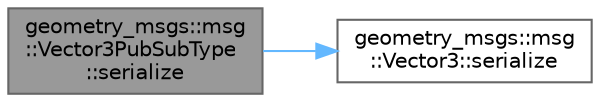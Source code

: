 digraph "geometry_msgs::msg::Vector3PubSubType::serialize"
{
 // INTERACTIVE_SVG=YES
 // LATEX_PDF_SIZE
  bgcolor="transparent";
  edge [fontname=Helvetica,fontsize=10,labelfontname=Helvetica,labelfontsize=10];
  node [fontname=Helvetica,fontsize=10,shape=box,height=0.2,width=0.4];
  rankdir="LR";
  Node1 [id="Node000001",label="geometry_msgs::msg\l::Vector3PubSubType\l::serialize",height=0.2,width=0.4,color="gray40", fillcolor="grey60", style="filled", fontcolor="black",tooltip=" "];
  Node1 -> Node2 [id="edge1_Node000001_Node000002",color="steelblue1",style="solid",tooltip=" "];
  Node2 [id="Node000002",label="geometry_msgs::msg\l::Vector3::serialize",height=0.2,width=0.4,color="grey40", fillcolor="white", style="filled",URL="$df/d66/classgeometry__msgs_1_1msg_1_1Vector3.html#a9a66c7aa570b19ef273dca7ec22dbf78",tooltip="This function serializes an object using CDR serialization."];
}
